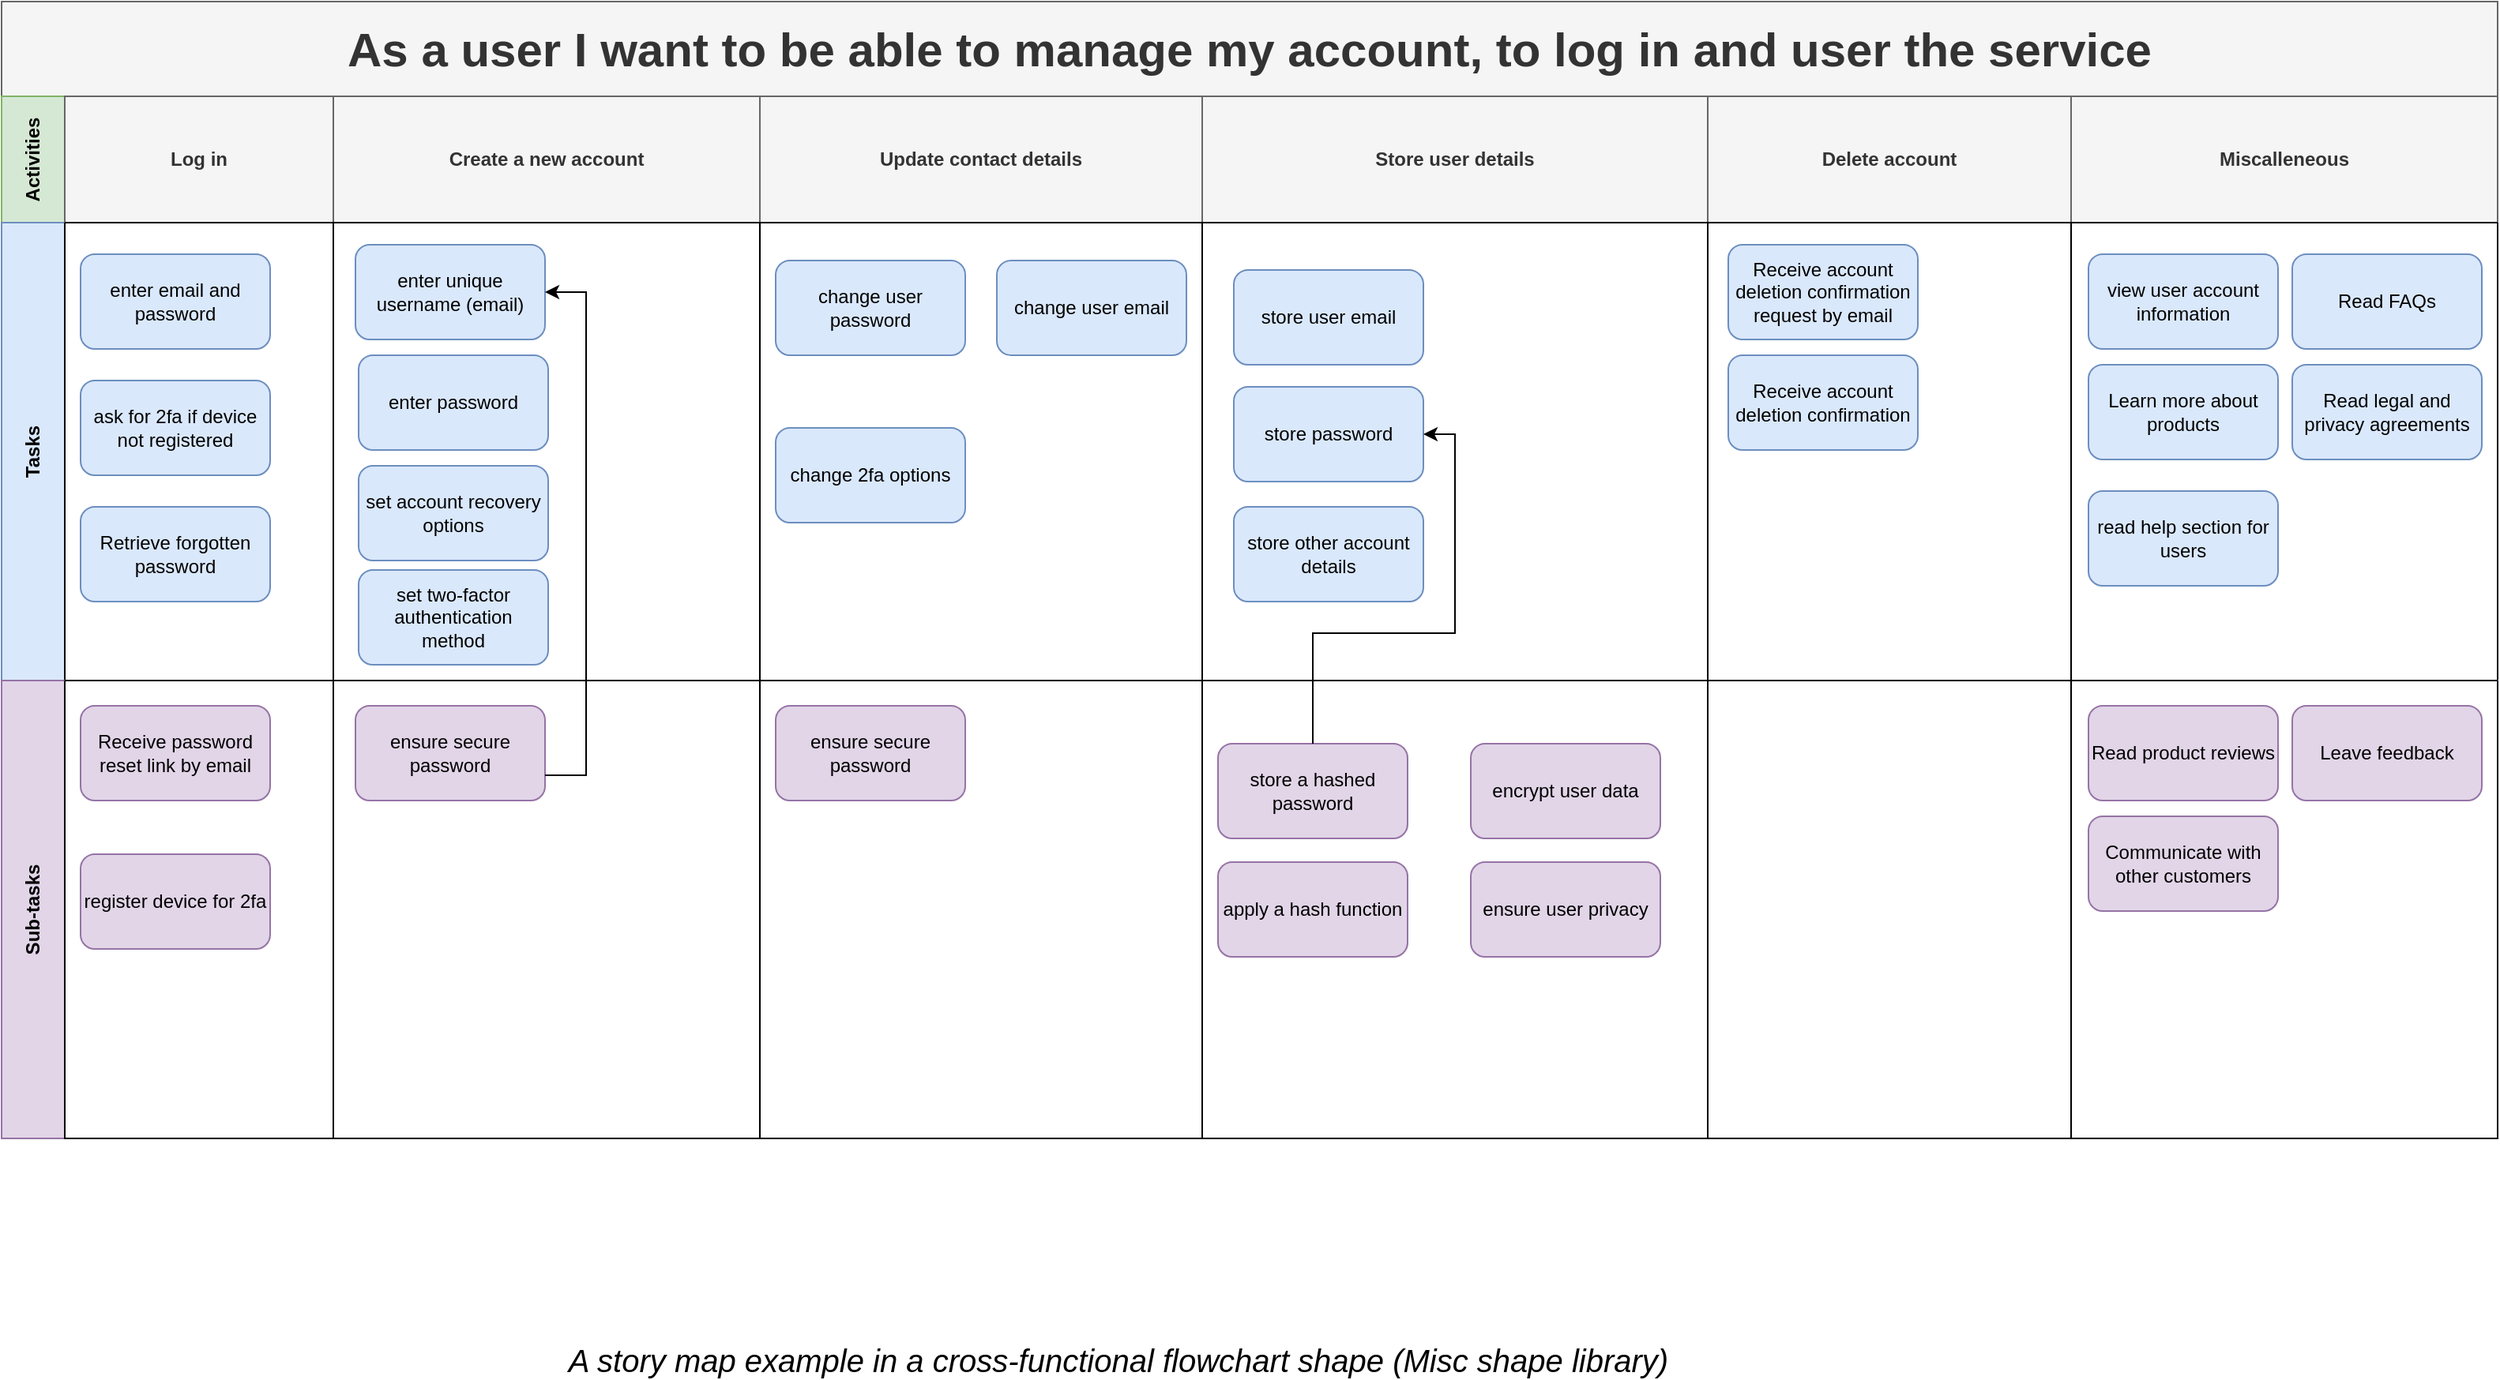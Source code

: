 <mxfile version="20.5.1" type="device"><diagram id="iSt6Qmezgcpyq-W9V-Go" name="update-account"><mxGraphModel dx="2062" dy="1132" grid="1" gridSize="10" guides="1" tooltips="1" connect="1" arrows="1" fold="1" page="1" pageScale="1" pageWidth="1654" pageHeight="1169" math="0" shadow="0"><root><mxCell id="OtLjK1SxLUBlRe3WaIa--0"/><mxCell id="OtLjK1SxLUBlRe3WaIa--1" parent="OtLjK1SxLUBlRe3WaIa--0"/><mxCell id="OtLjK1SxLUBlRe3WaIa--2" value="As a user I want to be able to manage my account, to log in and user the service" style="shape=table;childLayout=tableLayout;rowLines=0;columnLines=0;startSize=60;html=1;whiteSpace=wrap;collapsible=0;recursiveResize=0;expand=0;pointerEvents=0;fontStyle=1;align=center;labelBackgroundColor=none;strokeWidth=1;fontSize=30;fillColor=#f5f5f5;strokeColor=#666666;fontColor=#333333;" parent="OtLjK1SxLUBlRe3WaIa--1" vertex="1"><mxGeometry x="120" y="160" width="1580" height="720" as="geometry"/></mxCell><mxCell id="OtLjK1SxLUBlRe3WaIa--3" value="Activities" style="swimlane;horizontal=0;points=[[0,0.5],[1,0.5]];portConstraint=eastwest;startSize=40;html=1;whiteSpace=wrap;collapsible=0;recursiveResize=0;expand=0;pointerEvents=0;fontStyle=1;fillColor=#d5e8d4;strokeColor=#82b366;" parent="OtLjK1SxLUBlRe3WaIa--2" vertex="1"><mxGeometry y="60" width="1580" height="80" as="geometry"/></mxCell><mxCell id="OtLjK1SxLUBlRe3WaIa--25" value="Log in" style="swimlane;connectable=0;startSize=80;html=1;whiteSpace=wrap;collapsible=0;recursiveResize=0;expand=0;pointerEvents=0;fillColor=#f5f5f5;strokeColor=#666666;fontColor=#333333;" parent="OtLjK1SxLUBlRe3WaIa--3" vertex="1"><mxGeometry x="40" width="170" height="80" as="geometry"><mxRectangle width="170" height="80" as="alternateBounds"/></mxGeometry></mxCell><mxCell id="OtLjK1SxLUBlRe3WaIa--4" value="Create a new account" style="swimlane;connectable=0;startSize=80;html=1;whiteSpace=wrap;collapsible=0;recursiveResize=0;expand=0;pointerEvents=0;fillColor=#f5f5f5;strokeColor=#666666;fontColor=#333333;" parent="OtLjK1SxLUBlRe3WaIa--3" vertex="1"><mxGeometry x="210" width="270" height="80" as="geometry"><mxRectangle width="270" height="80" as="alternateBounds"/></mxGeometry></mxCell><mxCell id="OtLjK1SxLUBlRe3WaIa--6" value="Update contact details" style="swimlane;connectable=0;startSize=80;html=1;whiteSpace=wrap;collapsible=0;recursiveResize=0;expand=0;pointerEvents=0;fillColor=#f5f5f5;strokeColor=#666666;fontColor=#333333;" parent="OtLjK1SxLUBlRe3WaIa--3" vertex="1"><mxGeometry x="480" width="280" height="80" as="geometry"><mxRectangle width="280" height="80" as="alternateBounds"/></mxGeometry></mxCell><mxCell id="OtLjK1SxLUBlRe3WaIa--18" value="Store user details" style="swimlane;connectable=0;startSize=80;html=1;whiteSpace=wrap;collapsible=0;recursiveResize=0;expand=0;pointerEvents=0;fillColor=#f5f5f5;strokeColor=#666666;fontColor=#333333;" parent="OtLjK1SxLUBlRe3WaIa--3" vertex="1"><mxGeometry x="760" width="320" height="80" as="geometry"><mxRectangle width="320" height="80" as="alternateBounds"/></mxGeometry></mxCell><mxCell id="OtLjK1SxLUBlRe3WaIa--38" value="Delete account" style="swimlane;connectable=0;startSize=80;html=1;whiteSpace=wrap;collapsible=0;recursiveResize=0;expand=0;pointerEvents=0;fillColor=#f5f5f5;strokeColor=#666666;fontColor=#333333;" parent="OtLjK1SxLUBlRe3WaIa--3" vertex="1"><mxGeometry x="1080" width="230" height="80" as="geometry"><mxRectangle width="230" height="80" as="alternateBounds"/></mxGeometry></mxCell><mxCell id="UWbwYJlnjAnOrRLH9oln-0" value="Miscalleneous" style="swimlane;connectable=0;startSize=80;html=1;whiteSpace=wrap;collapsible=0;recursiveResize=0;expand=0;pointerEvents=0;fillColor=#f5f5f5;strokeColor=#666666;fontColor=#333333;" parent="OtLjK1SxLUBlRe3WaIa--3" vertex="1"><mxGeometry x="1310" width="270" height="80" as="geometry"><mxRectangle width="270" height="80" as="alternateBounds"/></mxGeometry></mxCell><mxCell id="OtLjK1SxLUBlRe3WaIa--7" value="Tasks" style="swimlane;horizontal=0;points=[[0,0.5],[1,0.5]];portConstraint=eastwest;startSize=40;html=1;whiteSpace=wrap;collapsible=0;recursiveResize=0;expand=0;pointerEvents=0;fillColor=#dae8fc;strokeColor=#6c8ebf;" parent="OtLjK1SxLUBlRe3WaIa--2" vertex="1"><mxGeometry y="140" width="1580" height="290" as="geometry"/></mxCell><mxCell id="OtLjK1SxLUBlRe3WaIa--26" value="" style="swimlane;connectable=0;startSize=0;html=1;whiteSpace=wrap;collapsible=0;recursiveResize=0;expand=0;pointerEvents=0;" parent="OtLjK1SxLUBlRe3WaIa--7" vertex="1"><mxGeometry x="40" width="170" height="290" as="geometry"><mxRectangle width="170" height="290" as="alternateBounds"/></mxGeometry></mxCell><mxCell id="OtLjK1SxLUBlRe3WaIa--31" value="Retrieve forgotten password" style="rounded=1;whiteSpace=wrap;html=1;strokeWidth=1;fillColor=#dae8fc;strokeColor=#6c8ebf;" parent="OtLjK1SxLUBlRe3WaIa--26" vertex="1"><mxGeometry x="10" y="180" width="120" height="60" as="geometry"/></mxCell><mxCell id="Ov8VJIWkssecNbbxO09k-58" value="enter email and password" style="rounded=1;whiteSpace=wrap;html=1;strokeWidth=1;fillColor=#dae8fc;strokeColor=#6c8ebf;" parent="OtLjK1SxLUBlRe3WaIa--26" vertex="1"><mxGeometry x="10" y="20" width="120" height="60" as="geometry"/></mxCell><mxCell id="Ov8VJIWkssecNbbxO09k-64" value="ask for 2fa if device not registered" style="rounded=1;whiteSpace=wrap;html=1;strokeWidth=1;fillColor=#dae8fc;strokeColor=#6c8ebf;" parent="OtLjK1SxLUBlRe3WaIa--26" vertex="1"><mxGeometry x="10" y="100" width="120" height="60" as="geometry"/></mxCell><mxCell id="OtLjK1SxLUBlRe3WaIa--8" value="" style="swimlane;connectable=0;startSize=0;html=1;whiteSpace=wrap;collapsible=0;recursiveResize=0;expand=0;pointerEvents=0;" parent="OtLjK1SxLUBlRe3WaIa--7" vertex="1"><mxGeometry x="210" width="270" height="290" as="geometry"><mxRectangle width="270" height="290" as="alternateBounds"/></mxGeometry></mxCell><mxCell id="OtLjK1SxLUBlRe3WaIa--41" value="enter unique username (email)" style="rounded=1;whiteSpace=wrap;html=1;strokeWidth=1;fillColor=#dae8fc;strokeColor=#6c8ebf;" parent="OtLjK1SxLUBlRe3WaIa--8" vertex="1"><mxGeometry x="14" y="14" width="120" height="60" as="geometry"/></mxCell><mxCell id="OtLjK1SxLUBlRe3WaIa--43" value="set two-factor authentication method" style="rounded=1;whiteSpace=wrap;html=1;strokeWidth=1;fillColor=#dae8fc;strokeColor=#6c8ebf;" parent="OtLjK1SxLUBlRe3WaIa--8" vertex="1"><mxGeometry x="16" y="220" width="120" height="60" as="geometry"/></mxCell><mxCell id="OtLjK1SxLUBlRe3WaIa--44" value="set account recovery options" style="rounded=1;whiteSpace=wrap;html=1;strokeWidth=1;fillColor=#dae8fc;strokeColor=#6c8ebf;" parent="OtLjK1SxLUBlRe3WaIa--8" vertex="1"><mxGeometry x="16" y="154" width="120" height="60" as="geometry"/></mxCell><mxCell id="UWbwYJlnjAnOrRLH9oln-11" value="enter password" style="rounded=1;whiteSpace=wrap;html=1;strokeWidth=1;fillColor=#dae8fc;strokeColor=#6c8ebf;" parent="OtLjK1SxLUBlRe3WaIa--8" vertex="1"><mxGeometry x="16" y="84" width="120" height="60" as="geometry"/></mxCell><mxCell id="OtLjK1SxLUBlRe3WaIa--10" value="" style="swimlane;connectable=0;startSize=0;html=1;whiteSpace=wrap;collapsible=0;recursiveResize=0;expand=0;pointerEvents=0;" parent="OtLjK1SxLUBlRe3WaIa--7" vertex="1"><mxGeometry x="480" width="280" height="290" as="geometry"><mxRectangle width="280" height="290" as="alternateBounds"/></mxGeometry></mxCell><mxCell id="Ov8VJIWkssecNbbxO09k-66" value="change user password" style="rounded=1;whiteSpace=wrap;html=1;strokeWidth=1;fillColor=#dae8fc;strokeColor=#6c8ebf;" parent="OtLjK1SxLUBlRe3WaIa--10" vertex="1"><mxGeometry x="10" y="24" width="120" height="60" as="geometry"/></mxCell><mxCell id="Ov8VJIWkssecNbbxO09k-67" value="change user email" style="rounded=1;whiteSpace=wrap;html=1;strokeWidth=1;fillColor=#dae8fc;strokeColor=#6c8ebf;" parent="OtLjK1SxLUBlRe3WaIa--10" vertex="1"><mxGeometry x="150" y="24" width="120" height="60" as="geometry"/></mxCell><mxCell id="Ov8VJIWkssecNbbxO09k-68" value="change 2fa options" style="rounded=1;whiteSpace=wrap;html=1;strokeWidth=1;fillColor=#dae8fc;strokeColor=#6c8ebf;" parent="OtLjK1SxLUBlRe3WaIa--10" vertex="1"><mxGeometry x="10" y="130" width="120" height="60" as="geometry"/></mxCell><mxCell id="OtLjK1SxLUBlRe3WaIa--19" style="swimlane;connectable=0;startSize=0;html=1;whiteSpace=wrap;collapsible=0;recursiveResize=0;expand=0;pointerEvents=0;" parent="OtLjK1SxLUBlRe3WaIa--7" vertex="1"><mxGeometry x="760" width="320" height="290" as="geometry"><mxRectangle width="320" height="290" as="alternateBounds"/></mxGeometry></mxCell><mxCell id="Ov8VJIWkssecNbbxO09k-72" value="store user email" style="rounded=1;whiteSpace=wrap;html=1;strokeWidth=1;fillColor=#dae8fc;strokeColor=#6c8ebf;" parent="OtLjK1SxLUBlRe3WaIa--19" vertex="1"><mxGeometry x="20" y="30" width="120" height="60" as="geometry"/></mxCell><mxCell id="Ov8VJIWkssecNbbxO09k-73" value="store password" style="rounded=1;whiteSpace=wrap;html=1;strokeWidth=1;fillColor=#dae8fc;strokeColor=#6c8ebf;" parent="OtLjK1SxLUBlRe3WaIa--19" vertex="1"><mxGeometry x="20" y="104" width="120" height="60" as="geometry"/></mxCell><mxCell id="Ov8VJIWkssecNbbxO09k-74" value="store other account details" style="rounded=1;whiteSpace=wrap;html=1;strokeWidth=1;fillColor=#dae8fc;strokeColor=#6c8ebf;" parent="OtLjK1SxLUBlRe3WaIa--19" vertex="1"><mxGeometry x="20" y="180" width="120" height="60" as="geometry"/></mxCell><mxCell id="OtLjK1SxLUBlRe3WaIa--39" style="swimlane;connectable=0;startSize=0;html=1;whiteSpace=wrap;collapsible=0;recursiveResize=0;expand=0;pointerEvents=0;" parent="OtLjK1SxLUBlRe3WaIa--7" vertex="1"><mxGeometry x="1080" width="230" height="290" as="geometry"><mxRectangle width="230" height="290" as="alternateBounds"/></mxGeometry></mxCell><mxCell id="UWbwYJlnjAnOrRLH9oln-18" value="Receive account deletion confirmation request by email" style="rounded=1;whiteSpace=wrap;html=1;strokeWidth=1;fillColor=#dae8fc;strokeColor=#6c8ebf;" parent="OtLjK1SxLUBlRe3WaIa--39" vertex="1"><mxGeometry x="13" y="14" width="120" height="60" as="geometry"/></mxCell><mxCell id="UWbwYJlnjAnOrRLH9oln-19" value="Receive account deletion confirmation" style="rounded=1;whiteSpace=wrap;html=1;strokeWidth=1;fillColor=#dae8fc;strokeColor=#6c8ebf;" parent="OtLjK1SxLUBlRe3WaIa--39" vertex="1"><mxGeometry x="13" y="84" width="120" height="60" as="geometry"/></mxCell><mxCell id="UWbwYJlnjAnOrRLH9oln-1" style="swimlane;connectable=0;startSize=0;html=1;whiteSpace=wrap;collapsible=0;recursiveResize=0;expand=0;pointerEvents=0;" parent="OtLjK1SxLUBlRe3WaIa--7" vertex="1"><mxGeometry x="1310" width="270" height="290" as="geometry"><mxRectangle width="270" height="290" as="alternateBounds"/></mxGeometry></mxCell><mxCell id="UWbwYJlnjAnOrRLH9oln-21" value="Read FAQs" style="rounded=1;whiteSpace=wrap;html=1;strokeWidth=1;fillColor=#dae8fc;strokeColor=#6c8ebf;" parent="UWbwYJlnjAnOrRLH9oln-1" vertex="1"><mxGeometry x="140" y="20" width="120" height="60" as="geometry"/></mxCell><mxCell id="UWbwYJlnjAnOrRLH9oln-23" value="Read legal and privacy agreements" style="rounded=1;whiteSpace=wrap;html=1;strokeWidth=1;fillColor=#dae8fc;strokeColor=#6c8ebf;" parent="UWbwYJlnjAnOrRLH9oln-1" vertex="1"><mxGeometry x="140" y="90" width="120" height="60" as="geometry"/></mxCell><mxCell id="UWbwYJlnjAnOrRLH9oln-26" value="Learn more about products" style="rounded=1;whiteSpace=wrap;html=1;strokeWidth=1;fillColor=#dae8fc;strokeColor=#6c8ebf;" parent="UWbwYJlnjAnOrRLH9oln-1" vertex="1"><mxGeometry x="11" y="90" width="120" height="60" as="geometry"/></mxCell><mxCell id="Ov8VJIWkssecNbbxO09k-80" value="read help section for users" style="rounded=1;whiteSpace=wrap;html=1;strokeWidth=1;fillColor=#dae8fc;strokeColor=#6c8ebf;" parent="UWbwYJlnjAnOrRLH9oln-1" vertex="1"><mxGeometry x="11" y="170" width="120" height="60" as="geometry"/></mxCell><mxCell id="Ov8VJIWkssecNbbxO09k-83" value="view user account information" style="rounded=1;whiteSpace=wrap;html=1;strokeWidth=1;fillColor=#dae8fc;strokeColor=#6c8ebf;" parent="UWbwYJlnjAnOrRLH9oln-1" vertex="1"><mxGeometry x="11" y="20" width="120" height="60" as="geometry"/></mxCell><mxCell id="OtLjK1SxLUBlRe3WaIa--11" value="Sub-tasks" style="swimlane;horizontal=0;points=[[0,0.5],[1,0.5]];portConstraint=eastwest;startSize=40;html=1;whiteSpace=wrap;collapsible=0;recursiveResize=0;expand=0;pointerEvents=0;fillColor=#e1d5e7;strokeColor=#9673a6;" parent="OtLjK1SxLUBlRe3WaIa--2" vertex="1"><mxGeometry y="430" width="1580" height="290" as="geometry"/></mxCell><mxCell id="OtLjK1SxLUBlRe3WaIa--27" style="swimlane;connectable=0;startSize=0;html=1;whiteSpace=wrap;collapsible=0;recursiveResize=0;expand=0;pointerEvents=0;" parent="OtLjK1SxLUBlRe3WaIa--11" vertex="1"><mxGeometry x="40" width="170" height="290" as="geometry"><mxRectangle width="170" height="290" as="alternateBounds"/></mxGeometry></mxCell><mxCell id="UWbwYJlnjAnOrRLH9oln-12" value="Receive password reset link by email" style="rounded=1;whiteSpace=wrap;html=1;strokeWidth=1;fillColor=#e1d5e7;strokeColor=#9673a6;" parent="OtLjK1SxLUBlRe3WaIa--27" vertex="1"><mxGeometry x="10" y="16" width="120" height="60" as="geometry"/></mxCell><mxCell id="Ov8VJIWkssecNbbxO09k-65" value="register device for 2fa" style="rounded=1;whiteSpace=wrap;html=1;strokeWidth=1;fillColor=#e1d5e7;strokeColor=#9673a6;" parent="OtLjK1SxLUBlRe3WaIa--27" vertex="1"><mxGeometry x="10" y="110" width="120" height="60" as="geometry"/></mxCell><mxCell id="OtLjK1SxLUBlRe3WaIa--12" value="" style="swimlane;connectable=0;startSize=0;html=1;whiteSpace=wrap;collapsible=0;recursiveResize=0;expand=0;pointerEvents=0;" parent="OtLjK1SxLUBlRe3WaIa--11" vertex="1"><mxGeometry x="210" width="270" height="290" as="geometry"><mxRectangle width="270" height="290" as="alternateBounds"/></mxGeometry></mxCell><mxCell id="OtLjK1SxLUBlRe3WaIa--42" value="ensure secure password" style="rounded=1;whiteSpace=wrap;html=1;strokeWidth=1;fillColor=#e1d5e7;strokeColor=#9673a6;" parent="OtLjK1SxLUBlRe3WaIa--12" vertex="1"><mxGeometry x="14" y="16" width="120" height="60" as="geometry"/></mxCell><mxCell id="OtLjK1SxLUBlRe3WaIa--14" value="" style="swimlane;connectable=0;startSize=0;html=1;whiteSpace=wrap;collapsible=0;recursiveResize=0;expand=0;pointerEvents=0;" parent="OtLjK1SxLUBlRe3WaIa--11" vertex="1"><mxGeometry x="480" width="280" height="290" as="geometry"><mxRectangle width="280" height="290" as="alternateBounds"/></mxGeometry></mxCell><mxCell id="Ov8VJIWkssecNbbxO09k-71" value="ensure secure password" style="rounded=1;whiteSpace=wrap;html=1;strokeWidth=1;fillColor=#e1d5e7;strokeColor=#9673a6;" parent="OtLjK1SxLUBlRe3WaIa--14" vertex="1"><mxGeometry x="10" y="16" width="120" height="60" as="geometry"/></mxCell><mxCell id="OtLjK1SxLUBlRe3WaIa--20" style="swimlane;connectable=0;startSize=0;html=1;whiteSpace=wrap;collapsible=0;recursiveResize=0;expand=0;pointerEvents=0;" parent="OtLjK1SxLUBlRe3WaIa--11" vertex="1"><mxGeometry x="760" width="320" height="290" as="geometry"><mxRectangle width="320" height="290" as="alternateBounds"/></mxGeometry></mxCell><mxCell id="Ov8VJIWkssecNbbxO09k-76" value="apply a hash function " style="rounded=1;whiteSpace=wrap;html=1;strokeWidth=1;fillColor=#e1d5e7;strokeColor=#9673a6;" parent="OtLjK1SxLUBlRe3WaIa--20" vertex="1"><mxGeometry x="10" y="115" width="120" height="60" as="geometry"/></mxCell><mxCell id="Ov8VJIWkssecNbbxO09k-77" value="store a hashed password" style="rounded=1;whiteSpace=wrap;html=1;strokeWidth=1;fillColor=#e1d5e7;strokeColor=#9673a6;" parent="OtLjK1SxLUBlRe3WaIa--20" vertex="1"><mxGeometry x="10" y="40" width="120" height="60" as="geometry"/></mxCell><mxCell id="Ov8VJIWkssecNbbxO09k-78" value="encrypt user data" style="rounded=1;whiteSpace=wrap;html=1;strokeWidth=1;fillColor=#e1d5e7;strokeColor=#9673a6;" parent="OtLjK1SxLUBlRe3WaIa--20" vertex="1"><mxGeometry x="170" y="40" width="120" height="60" as="geometry"/></mxCell><mxCell id="Ov8VJIWkssecNbbxO09k-79" value="ensure user privacy" style="rounded=1;whiteSpace=wrap;html=1;strokeWidth=1;fillColor=#e1d5e7;strokeColor=#9673a6;" parent="OtLjK1SxLUBlRe3WaIa--20" vertex="1"><mxGeometry x="170" y="115" width="120" height="60" as="geometry"/></mxCell><mxCell id="OtLjK1SxLUBlRe3WaIa--40" style="swimlane;connectable=0;startSize=0;html=1;whiteSpace=wrap;collapsible=0;recursiveResize=0;expand=0;pointerEvents=0;" parent="OtLjK1SxLUBlRe3WaIa--11" vertex="1"><mxGeometry x="1080" width="230" height="290" as="geometry"><mxRectangle width="230" height="290" as="alternateBounds"/></mxGeometry></mxCell><mxCell id="UWbwYJlnjAnOrRLH9oln-2" style="swimlane;connectable=0;startSize=0;html=1;whiteSpace=wrap;collapsible=0;recursiveResize=0;expand=0;pointerEvents=0;" parent="OtLjK1SxLUBlRe3WaIa--11" vertex="1"><mxGeometry x="1310" width="270" height="290" as="geometry"><mxRectangle width="270" height="290" as="alternateBounds"/></mxGeometry></mxCell><mxCell id="UWbwYJlnjAnOrRLH9oln-29" value="Read product reviews" style="rounded=1;whiteSpace=wrap;html=1;strokeWidth=1;fillColor=#e1d5e7;strokeColor=#9673a6;" parent="UWbwYJlnjAnOrRLH9oln-2" vertex="1"><mxGeometry x="11" y="16" width="120" height="60" as="geometry"/></mxCell><mxCell id="UWbwYJlnjAnOrRLH9oln-30" value="Communicate with other customers" style="rounded=1;whiteSpace=wrap;html=1;strokeWidth=1;fillColor=#e1d5e7;strokeColor=#9673a6;" parent="UWbwYJlnjAnOrRLH9oln-2" vertex="1"><mxGeometry x="11" y="86" width="120" height="60" as="geometry"/></mxCell><mxCell id="UWbwYJlnjAnOrRLH9oln-31" value="Leave feedback" style="rounded=1;whiteSpace=wrap;html=1;strokeWidth=1;fillColor=#e1d5e7;strokeColor=#9673a6;" parent="UWbwYJlnjAnOrRLH9oln-2" vertex="1"><mxGeometry x="140" y="16" width="120" height="60" as="geometry"/></mxCell><mxCell id="Ov8VJIWkssecNbbxO09k-62" style="edgeStyle=orthogonalEdgeStyle;rounded=0;orthogonalLoop=1;jettySize=auto;html=1;entryX=1;entryY=0.5;entryDx=0;entryDy=0;" parent="OtLjK1SxLUBlRe3WaIa--2" source="OtLjK1SxLUBlRe3WaIa--42" target="OtLjK1SxLUBlRe3WaIa--41" edge="1"><mxGeometry relative="1" as="geometry"><Array as="points"><mxPoint x="370" y="490"/><mxPoint x="370" y="184"/></Array></mxGeometry></mxCell><mxCell id="Ov8VJIWkssecNbbxO09k-82" style="edgeStyle=orthogonalEdgeStyle;rounded=0;orthogonalLoop=1;jettySize=auto;html=1;exitX=0.5;exitY=0;exitDx=0;exitDy=0;entryX=1;entryY=0.5;entryDx=0;entryDy=0;" parent="OtLjK1SxLUBlRe3WaIa--2" source="Ov8VJIWkssecNbbxO09k-77" target="Ov8VJIWkssecNbbxO09k-73" edge="1"><mxGeometry relative="1" as="geometry"><Array as="points"><mxPoint x="830" y="400"/><mxPoint x="920" y="400"/><mxPoint x="920" y="274"/></Array></mxGeometry></mxCell><mxCell id="U-jJmerVUzA19QD3KrKk-0" value="A story map example in a cross-functional flowchart shape (Misc shape library)" style="text;html=1;strokeColor=none;fillColor=none;align=center;verticalAlign=middle;whiteSpace=wrap;rounded=0;fontSize=20;fontStyle=2" parent="OtLjK1SxLUBlRe3WaIa--1" vertex="1"><mxGeometry x="312" y="1010" width="1030" height="20" as="geometry"/></mxCell></root></mxGraphModel></diagram></mxfile>